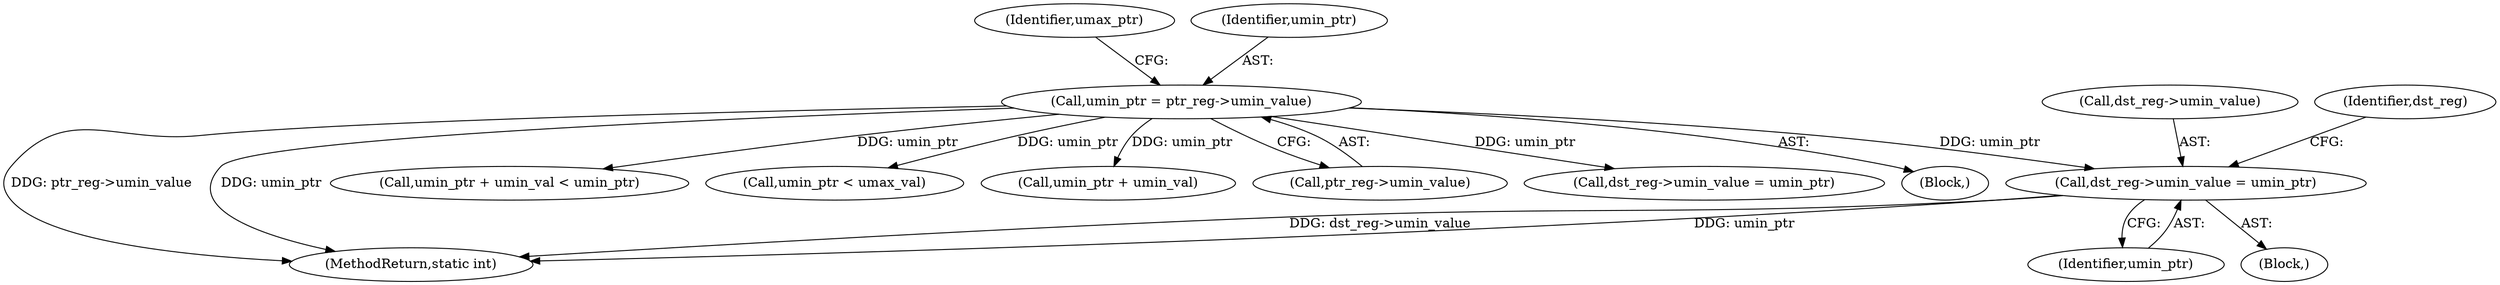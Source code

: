digraph "0_linux_979d63d50c0c0f7bc537bf821e056cc9fe5abd38@pointer" {
"1000420" [label="(Call,dst_reg->umin_value = umin_ptr)"];
"1000192" [label="(Call,umin_ptr = ptr_reg->umin_value)"];
"1000409" [label="(Block,)"];
"1000648" [label="(Call,dst_reg->umin_value = umin_ptr)"];
"1000124" [label="(Block,)"];
"1000907" [label="(MethodReturn,static int)"];
"1000192" [label="(Call,umin_ptr = ptr_reg->umin_value)"];
"1000420" [label="(Call,dst_reg->umin_value = umin_ptr)"];
"1000421" [label="(Call,dst_reg->umin_value)"];
"1000427" [label="(Identifier,dst_reg)"];
"1000491" [label="(Call,umin_ptr + umin_val < umin_ptr)"];
"1000199" [label="(Identifier,umax_ptr)"];
"1000193" [label="(Identifier,umin_ptr)"];
"1000725" [label="(Call,umin_ptr < umax_val)"];
"1000424" [label="(Identifier,umin_ptr)"];
"1000492" [label="(Call,umin_ptr + umin_val)"];
"1000194" [label="(Call,ptr_reg->umin_value)"];
"1000420" -> "1000409"  [label="AST: "];
"1000420" -> "1000424"  [label="CFG: "];
"1000421" -> "1000420"  [label="AST: "];
"1000424" -> "1000420"  [label="AST: "];
"1000427" -> "1000420"  [label="CFG: "];
"1000420" -> "1000907"  [label="DDG: umin_ptr"];
"1000420" -> "1000907"  [label="DDG: dst_reg->umin_value"];
"1000192" -> "1000420"  [label="DDG: umin_ptr"];
"1000192" -> "1000124"  [label="AST: "];
"1000192" -> "1000194"  [label="CFG: "];
"1000193" -> "1000192"  [label="AST: "];
"1000194" -> "1000192"  [label="AST: "];
"1000199" -> "1000192"  [label="CFG: "];
"1000192" -> "1000907"  [label="DDG: ptr_reg->umin_value"];
"1000192" -> "1000907"  [label="DDG: umin_ptr"];
"1000192" -> "1000491"  [label="DDG: umin_ptr"];
"1000192" -> "1000492"  [label="DDG: umin_ptr"];
"1000192" -> "1000648"  [label="DDG: umin_ptr"];
"1000192" -> "1000725"  [label="DDG: umin_ptr"];
}
